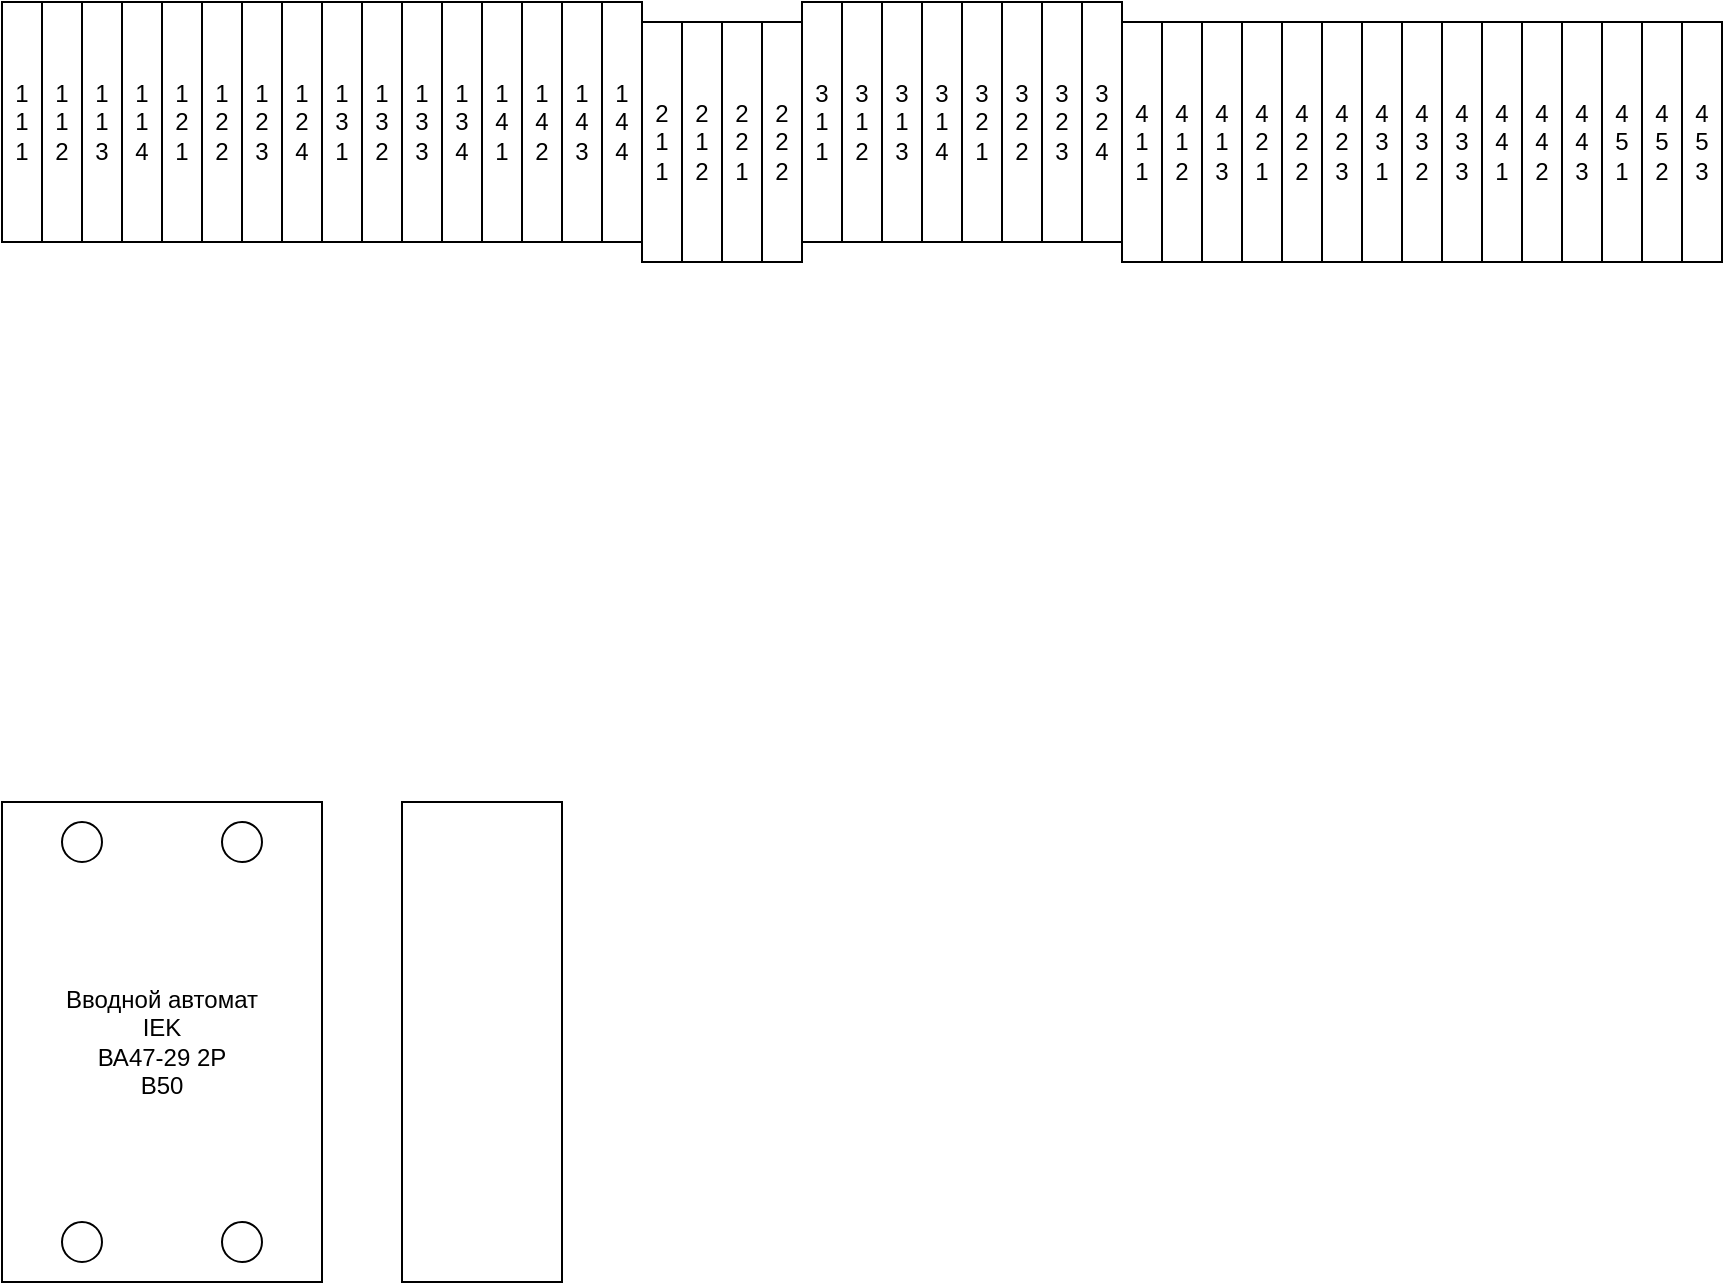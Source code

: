 <mxfile version="21.1.1" type="github">
  <diagram name="Страница 1" id="GMvIVAxOlFMNgnBswhOr">
    <mxGraphModel dx="1138" dy="989" grid="1" gridSize="10" guides="1" tooltips="1" connect="1" arrows="1" fold="1" page="1" pageScale="1" pageWidth="827" pageHeight="1169" math="1" shadow="0">
      <root>
        <mxCell id="0" />
        <mxCell id="1" parent="0" />
        <mxCell id="2vmeMcMYZhxoyW6QbUdL-4" value="Вводной автомат&lt;br&gt;IEK&lt;br&gt;ВА47-29 2Р&lt;br&gt;B50" style="rounded=0;whiteSpace=wrap;html=1;" parent="1" vertex="1">
          <mxGeometry x="40" y="440" width="160" height="240" as="geometry" />
        </mxCell>
        <mxCell id="2vmeMcMYZhxoyW6QbUdL-5" value="" style="ellipse;whiteSpace=wrap;html=1;aspect=fixed;" parent="1" vertex="1">
          <mxGeometry x="70" y="450" width="20" height="20" as="geometry" />
        </mxCell>
        <mxCell id="2vmeMcMYZhxoyW6QbUdL-6" value="" style="ellipse;whiteSpace=wrap;html=1;aspect=fixed;" parent="1" vertex="1">
          <mxGeometry x="150" y="450" width="20" height="20" as="geometry" />
        </mxCell>
        <mxCell id="2vmeMcMYZhxoyW6QbUdL-7" value="" style="ellipse;whiteSpace=wrap;html=1;aspect=fixed;" parent="1" vertex="1">
          <mxGeometry x="70" y="650" width="20" height="20" as="geometry" />
        </mxCell>
        <mxCell id="2vmeMcMYZhxoyW6QbUdL-8" value="" style="ellipse;whiteSpace=wrap;html=1;aspect=fixed;" parent="1" vertex="1">
          <mxGeometry x="150" y="650" width="20" height="20" as="geometry" />
        </mxCell>
        <mxCell id="2vmeMcMYZhxoyW6QbUdL-9" value="" style="rounded=0;whiteSpace=wrap;html=1;" parent="1" vertex="1">
          <mxGeometry x="240" y="440" width="80" height="240" as="geometry" />
        </mxCell>
        <mxCell id="5hRmY-BtmMJLrfZp9TTn-1" value="1&lt;br&gt;1&lt;br&gt;1" style="rounded=0;whiteSpace=wrap;html=1;" parent="1" vertex="1">
          <mxGeometry x="40" y="40" width="20" height="120" as="geometry" />
        </mxCell>
        <mxCell id="5hRmY-BtmMJLrfZp9TTn-3" value="1&lt;br&gt;1&lt;br&gt;2" style="rounded=0;whiteSpace=wrap;html=1;" parent="1" vertex="1">
          <mxGeometry x="60" y="40" width="20" height="120" as="geometry" />
        </mxCell>
        <mxCell id="5hRmY-BtmMJLrfZp9TTn-4" value="1&lt;br&gt;1&lt;br&gt;3" style="rounded=0;whiteSpace=wrap;html=1;" parent="1" vertex="1">
          <mxGeometry x="80" y="40" width="20" height="120" as="geometry" />
        </mxCell>
        <mxCell id="5hRmY-BtmMJLrfZp9TTn-5" value="1&lt;br&gt;1&lt;br&gt;4" style="rounded=0;whiteSpace=wrap;html=1;" parent="1" vertex="1">
          <mxGeometry x="100" y="40" width="20" height="120" as="geometry" />
        </mxCell>
        <mxCell id="0-yYCfnnUH1NWtFswdme-1" value="1&lt;br&gt;2&lt;br&gt;1" style="rounded=0;whiteSpace=wrap;html=1;" parent="1" vertex="1">
          <mxGeometry x="120" y="40" width="20" height="120" as="geometry" />
        </mxCell>
        <mxCell id="0-yYCfnnUH1NWtFswdme-2" value="1&lt;br&gt;2&lt;br&gt;2" style="rounded=0;whiteSpace=wrap;html=1;" parent="1" vertex="1">
          <mxGeometry x="140" y="40" width="20" height="120" as="geometry" />
        </mxCell>
        <mxCell id="0-yYCfnnUH1NWtFswdme-3" value="1&lt;br&gt;2&lt;br&gt;3" style="rounded=0;whiteSpace=wrap;html=1;" parent="1" vertex="1">
          <mxGeometry x="160" y="40" width="20" height="120" as="geometry" />
        </mxCell>
        <mxCell id="0-yYCfnnUH1NWtFswdme-4" value="1&lt;br&gt;2&lt;br&gt;4" style="rounded=0;whiteSpace=wrap;html=1;" parent="1" vertex="1">
          <mxGeometry x="180" y="40" width="20" height="120" as="geometry" />
        </mxCell>
        <mxCell id="N0oFKr2moulXzAQWh6da-1" value="1&lt;br&gt;3&lt;br&gt;1" style="rounded=0;whiteSpace=wrap;html=1;" vertex="1" parent="1">
          <mxGeometry x="200" y="40" width="20" height="120" as="geometry" />
        </mxCell>
        <mxCell id="N0oFKr2moulXzAQWh6da-2" value="1&lt;br&gt;3&lt;br&gt;2" style="rounded=0;whiteSpace=wrap;html=1;" vertex="1" parent="1">
          <mxGeometry x="220" y="40" width="20" height="120" as="geometry" />
        </mxCell>
        <mxCell id="N0oFKr2moulXzAQWh6da-3" value="1&lt;br&gt;3&lt;br&gt;3" style="rounded=0;whiteSpace=wrap;html=1;" vertex="1" parent="1">
          <mxGeometry x="240" y="40" width="20" height="120" as="geometry" />
        </mxCell>
        <mxCell id="N0oFKr2moulXzAQWh6da-4" value="1&lt;br&gt;3&lt;br&gt;4" style="rounded=0;whiteSpace=wrap;html=1;" vertex="1" parent="1">
          <mxGeometry x="260" y="40" width="20" height="120" as="geometry" />
        </mxCell>
        <mxCell id="N0oFKr2moulXzAQWh6da-5" value="1&lt;br&gt;4&lt;br&gt;1" style="rounded=0;whiteSpace=wrap;html=1;" vertex="1" parent="1">
          <mxGeometry x="280" y="40" width="20" height="120" as="geometry" />
        </mxCell>
        <mxCell id="N0oFKr2moulXzAQWh6da-6" value="1&lt;br&gt;4&lt;br&gt;2" style="rounded=0;whiteSpace=wrap;html=1;" vertex="1" parent="1">
          <mxGeometry x="300" y="40" width="20" height="120" as="geometry" />
        </mxCell>
        <mxCell id="N0oFKr2moulXzAQWh6da-7" value="1&lt;br&gt;4&lt;br&gt;3" style="rounded=0;whiteSpace=wrap;html=1;" vertex="1" parent="1">
          <mxGeometry x="320" y="40" width="20" height="120" as="geometry" />
        </mxCell>
        <mxCell id="N0oFKr2moulXzAQWh6da-8" value="1&lt;br&gt;4&lt;br&gt;4" style="rounded=0;whiteSpace=wrap;html=1;" vertex="1" parent="1">
          <mxGeometry x="340" y="40" width="20" height="120" as="geometry" />
        </mxCell>
        <mxCell id="N0oFKr2moulXzAQWh6da-9" value="2&lt;br&gt;1&lt;br&gt;1" style="rounded=0;whiteSpace=wrap;html=1;" vertex="1" parent="1">
          <mxGeometry x="360" y="50" width="20" height="120" as="geometry" />
        </mxCell>
        <mxCell id="N0oFKr2moulXzAQWh6da-10" value="2&lt;br&gt;1&lt;br&gt;2" style="rounded=0;whiteSpace=wrap;html=1;" vertex="1" parent="1">
          <mxGeometry x="380" y="50" width="20" height="120" as="geometry" />
        </mxCell>
        <mxCell id="N0oFKr2moulXzAQWh6da-11" value="2&lt;br&gt;2&lt;br&gt;1" style="rounded=0;whiteSpace=wrap;html=1;" vertex="1" parent="1">
          <mxGeometry x="400" y="50" width="20" height="120" as="geometry" />
        </mxCell>
        <mxCell id="N0oFKr2moulXzAQWh6da-12" value="2&lt;br&gt;2&lt;br&gt;2" style="rounded=0;whiteSpace=wrap;html=1;" vertex="1" parent="1">
          <mxGeometry x="420" y="50" width="20" height="120" as="geometry" />
        </mxCell>
        <mxCell id="N0oFKr2moulXzAQWh6da-13" value="3&lt;br&gt;1&lt;br&gt;1" style="rounded=0;whiteSpace=wrap;html=1;" vertex="1" parent="1">
          <mxGeometry x="440" y="40" width="20" height="120" as="geometry" />
        </mxCell>
        <mxCell id="N0oFKr2moulXzAQWh6da-14" value="3&lt;br&gt;1&lt;br&gt;2" style="rounded=0;whiteSpace=wrap;html=1;" vertex="1" parent="1">
          <mxGeometry x="460" y="40" width="20" height="120" as="geometry" />
        </mxCell>
        <mxCell id="N0oFKr2moulXzAQWh6da-15" value="3&lt;br&gt;1&lt;br&gt;3" style="rounded=0;whiteSpace=wrap;html=1;" vertex="1" parent="1">
          <mxGeometry x="480" y="40" width="20" height="120" as="geometry" />
        </mxCell>
        <mxCell id="N0oFKr2moulXzAQWh6da-16" value="3&lt;br&gt;1&lt;br&gt;4" style="rounded=0;whiteSpace=wrap;html=1;" vertex="1" parent="1">
          <mxGeometry x="500" y="40" width="20" height="120" as="geometry" />
        </mxCell>
        <mxCell id="N0oFKr2moulXzAQWh6da-17" value="3&lt;br&gt;2&lt;br&gt;1" style="rounded=0;whiteSpace=wrap;html=1;" vertex="1" parent="1">
          <mxGeometry x="520" y="40" width="20" height="120" as="geometry" />
        </mxCell>
        <mxCell id="N0oFKr2moulXzAQWh6da-18" value="3&lt;br&gt;2&lt;br&gt;2" style="rounded=0;whiteSpace=wrap;html=1;" vertex="1" parent="1">
          <mxGeometry x="540" y="40" width="20" height="120" as="geometry" />
        </mxCell>
        <mxCell id="N0oFKr2moulXzAQWh6da-19" value="3&lt;br&gt;2&lt;br&gt;3" style="rounded=0;whiteSpace=wrap;html=1;" vertex="1" parent="1">
          <mxGeometry x="560" y="40" width="20" height="120" as="geometry" />
        </mxCell>
        <mxCell id="N0oFKr2moulXzAQWh6da-20" value="3&lt;br&gt;2&lt;br&gt;4" style="rounded=0;whiteSpace=wrap;html=1;" vertex="1" parent="1">
          <mxGeometry x="580" y="40" width="20" height="120" as="geometry" />
        </mxCell>
        <mxCell id="N0oFKr2moulXzAQWh6da-21" value="4&lt;br&gt;1&lt;br&gt;1" style="rounded=0;whiteSpace=wrap;html=1;" vertex="1" parent="1">
          <mxGeometry x="600" y="50" width="20" height="120" as="geometry" />
        </mxCell>
        <mxCell id="N0oFKr2moulXzAQWh6da-22" value="4&lt;br&gt;1&lt;br&gt;2" style="rounded=0;whiteSpace=wrap;html=1;" vertex="1" parent="1">
          <mxGeometry x="620" y="50" width="20" height="120" as="geometry" />
        </mxCell>
        <mxCell id="N0oFKr2moulXzAQWh6da-23" value="4&lt;br&gt;1&lt;br&gt;3" style="rounded=0;whiteSpace=wrap;html=1;" vertex="1" parent="1">
          <mxGeometry x="640" y="50" width="20" height="120" as="geometry" />
        </mxCell>
        <mxCell id="N0oFKr2moulXzAQWh6da-24" value="4&lt;br&gt;2&lt;br&gt;1" style="rounded=0;whiteSpace=wrap;html=1;" vertex="1" parent="1">
          <mxGeometry x="660" y="50" width="20" height="120" as="geometry" />
        </mxCell>
        <mxCell id="N0oFKr2moulXzAQWh6da-25" value="4&lt;br&gt;2&lt;br&gt;2" style="rounded=0;whiteSpace=wrap;html=1;" vertex="1" parent="1">
          <mxGeometry x="680" y="50" width="20" height="120" as="geometry" />
        </mxCell>
        <mxCell id="N0oFKr2moulXzAQWh6da-26" value="4&lt;br&gt;2&lt;br&gt;3" style="rounded=0;whiteSpace=wrap;html=1;" vertex="1" parent="1">
          <mxGeometry x="700" y="50" width="20" height="120" as="geometry" />
        </mxCell>
        <mxCell id="N0oFKr2moulXzAQWh6da-27" value="4&lt;br&gt;3&lt;br&gt;1" style="rounded=0;whiteSpace=wrap;html=1;" vertex="1" parent="1">
          <mxGeometry x="720" y="50" width="20" height="120" as="geometry" />
        </mxCell>
        <mxCell id="N0oFKr2moulXzAQWh6da-28" value="4&lt;br&gt;3&lt;br&gt;2" style="rounded=0;whiteSpace=wrap;html=1;" vertex="1" parent="1">
          <mxGeometry x="740" y="50" width="20" height="120" as="geometry" />
        </mxCell>
        <mxCell id="N0oFKr2moulXzAQWh6da-29" value="4&lt;br&gt;3&lt;br&gt;3" style="rounded=0;whiteSpace=wrap;html=1;" vertex="1" parent="1">
          <mxGeometry x="760" y="50" width="20" height="120" as="geometry" />
        </mxCell>
        <mxCell id="N0oFKr2moulXzAQWh6da-30" value="4&lt;br&gt;4&lt;br&gt;1" style="rounded=0;whiteSpace=wrap;html=1;" vertex="1" parent="1">
          <mxGeometry x="780" y="50" width="20" height="120" as="geometry" />
        </mxCell>
        <mxCell id="N0oFKr2moulXzAQWh6da-31" value="4&lt;br&gt;4&lt;br&gt;2" style="rounded=0;whiteSpace=wrap;html=1;" vertex="1" parent="1">
          <mxGeometry x="800" y="50" width="20" height="120" as="geometry" />
        </mxCell>
        <mxCell id="N0oFKr2moulXzAQWh6da-32" value="4&lt;br&gt;4&lt;br&gt;3" style="rounded=0;whiteSpace=wrap;html=1;" vertex="1" parent="1">
          <mxGeometry x="820" y="50" width="20" height="120" as="geometry" />
        </mxCell>
        <mxCell id="N0oFKr2moulXzAQWh6da-33" value="4&lt;br&gt;5&lt;br&gt;1" style="rounded=0;whiteSpace=wrap;html=1;" vertex="1" parent="1">
          <mxGeometry x="840" y="50" width="20" height="120" as="geometry" />
        </mxCell>
        <mxCell id="N0oFKr2moulXzAQWh6da-34" value="4&lt;br&gt;5&lt;br&gt;2" style="rounded=0;whiteSpace=wrap;html=1;" vertex="1" parent="1">
          <mxGeometry x="860" y="50" width="20" height="120" as="geometry" />
        </mxCell>
        <mxCell id="N0oFKr2moulXzAQWh6da-35" value="4&lt;br&gt;5&lt;br&gt;3" style="rounded=0;whiteSpace=wrap;html=1;" vertex="1" parent="1">
          <mxGeometry x="880" y="50" width="20" height="120" as="geometry" />
        </mxCell>
      </root>
    </mxGraphModel>
  </diagram>
</mxfile>
